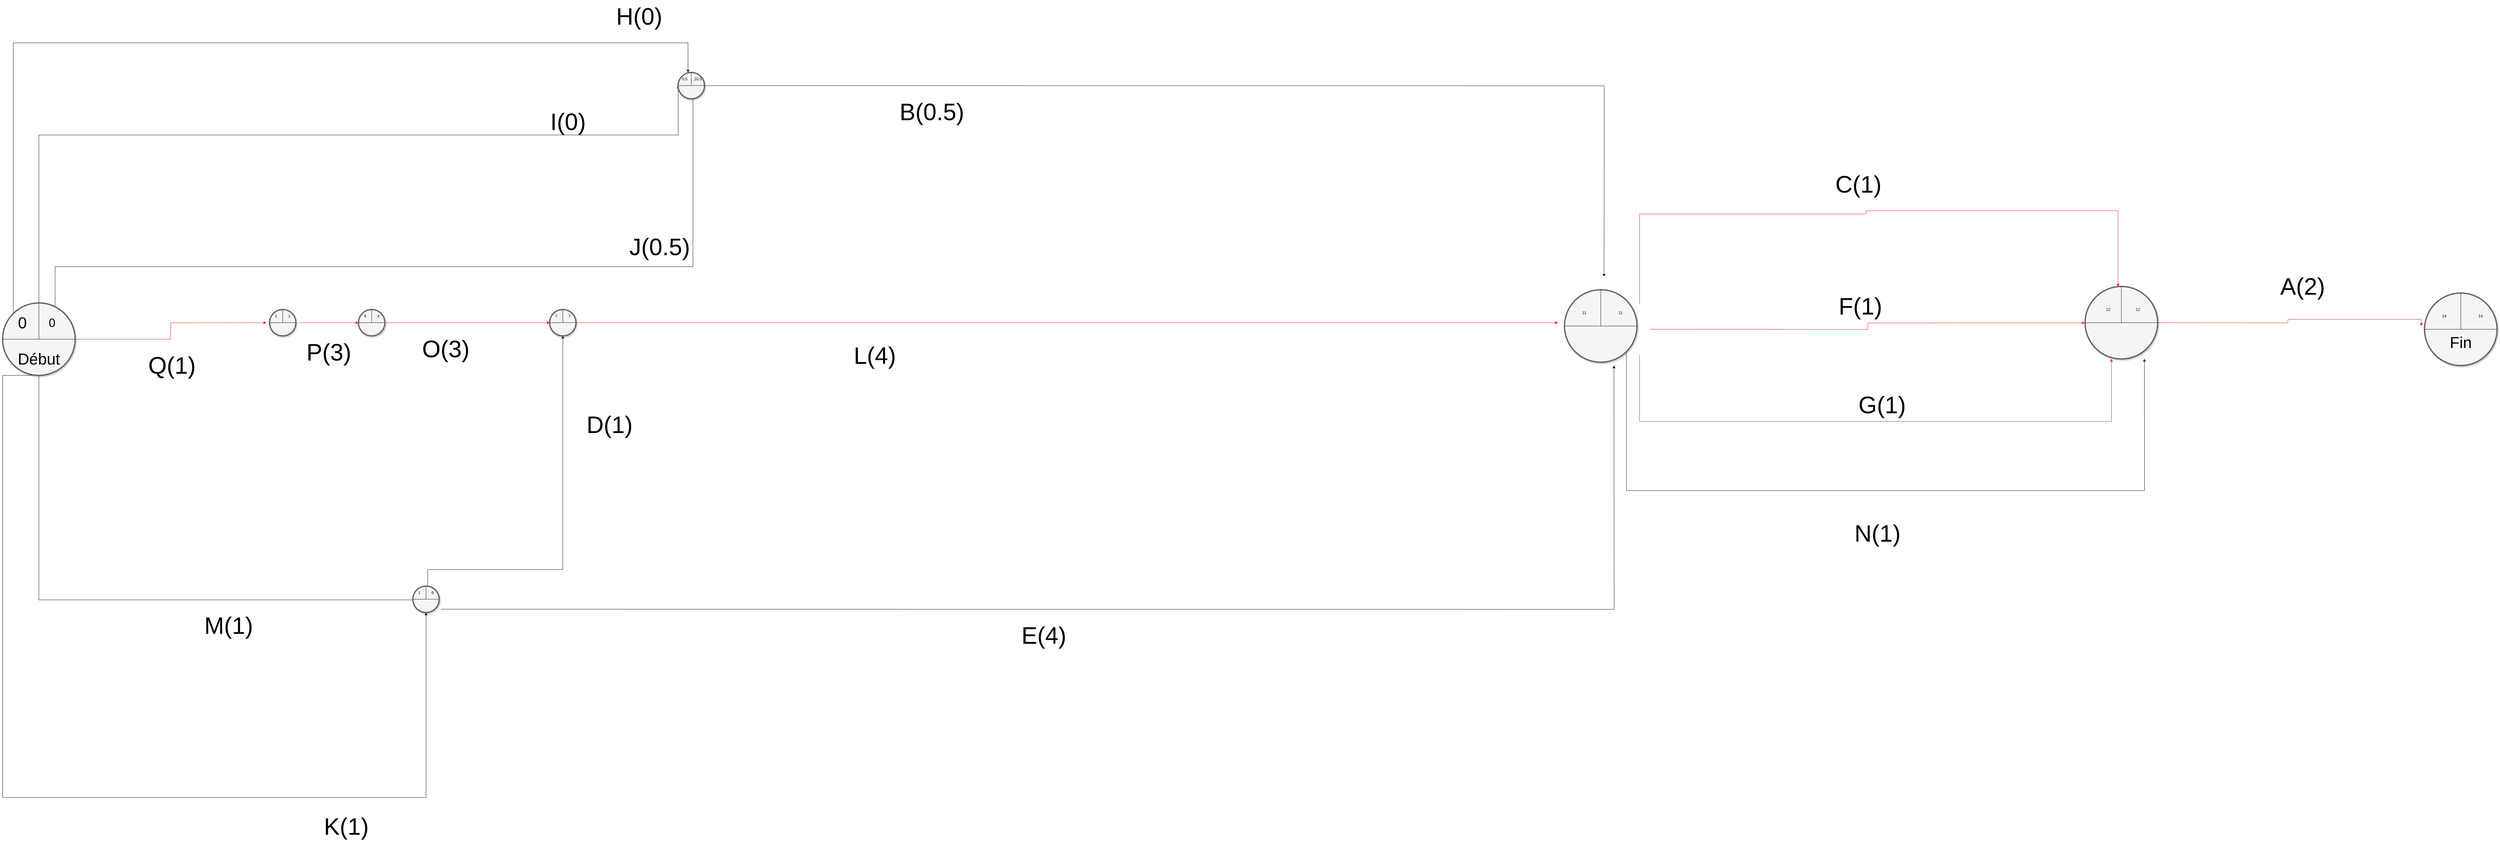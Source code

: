 <mxfile version="14.1.2" type="github">
  <diagram name="Page-1" id="ff44883e-f642-bcb2-894b-16b3d25a3f0b">
    <mxGraphModel dx="5584" dy="2429" grid="1" gridSize="10" guides="1" tooltips="1" connect="1" arrows="1" fold="1" page="1" pageScale="1.5" pageWidth="1169" pageHeight="826" background="#ffffff" math="0" shadow="0">
      <root>
        <mxCell id="0" style=";html=1;" />
        <mxCell id="1" style=";html=1;" parent="0" />
        <mxCell id="fDdPahN6LcoKJZE56jx9-70" style="edgeStyle=orthogonalEdgeStyle;rounded=0;orthogonalLoop=1;jettySize=auto;html=1;exitX=1;exitY=0.5;exitDx=0;exitDy=0;entryX=-0.007;entryY=0.503;entryDx=0;entryDy=0;entryPerimeter=0;strokeColor=#FF0000;" parent="1" target="fDdPahN6LcoKJZE56jx9-128" edge="1">
          <mxGeometry relative="1" as="geometry">
            <mxPoint x="2600" y="420.0" as="sourcePoint" />
            <mxPoint x="3900" y="424" as="targetPoint" />
          </mxGeometry>
        </mxCell>
        <mxCell id="fDdPahN6LcoKJZE56jx9-73" style="edgeStyle=orthogonalEdgeStyle;rounded=0;orthogonalLoop=1;jettySize=auto;html=1;exitX=1;exitY=1;exitDx=0;exitDy=0;entryX=0.409;entryY=1;entryDx=0;entryDy=0;entryPerimeter=0;strokeColor=#FF0000;" parent="1" edge="1">
          <mxGeometry relative="1" as="geometry">
            <mxPoint x="2567.782" y="497.782" as="sourcePoint" />
            <mxPoint x="3999.98" y="510" as="targetPoint" />
            <Array as="points">
              <mxPoint x="2568" y="700" />
              <mxPoint x="4000" y="700" />
            </Array>
          </mxGeometry>
        </mxCell>
        <mxCell id="fDdPahN6LcoKJZE56jx9-74" style="edgeStyle=orthogonalEdgeStyle;rounded=0;orthogonalLoop=1;jettySize=auto;html=1;exitX=1;exitY=0;exitDx=0;exitDy=0;entryX=0.5;entryY=0;entryDx=0;entryDy=0;strokeColor=#FF0000;" parent="1" edge="1">
          <mxGeometry relative="1" as="geometry">
            <mxPoint x="2567.782" y="342.218" as="sourcePoint" />
            <mxPoint x="4020" y="290.0" as="targetPoint" />
            <Array as="points">
              <mxPoint x="2568" y="70" />
              <mxPoint x="3255" y="70" />
              <mxPoint x="3255" y="60" />
              <mxPoint x="4020" y="60" />
            </Array>
          </mxGeometry>
        </mxCell>
        <object label="" id="bCoGWlUz9lbHnmUnVM0s-93">
          <mxCell style="edgeStyle=orthogonalEdgeStyle;rounded=0;orthogonalLoop=1;jettySize=auto;html=1;exitX=1;exitY=0.5;exitDx=0;exitDy=0;" parent="1" edge="1">
            <mxGeometry relative="1" as="geometry">
              <mxPoint x="2460" y="260" as="targetPoint" />
              <mxPoint x="-270" y="-320" as="sourcePoint" />
            </mxGeometry>
          </mxCell>
        </object>
        <mxCell id="bCoGWlUz9lbHnmUnVM0s-97" style="edgeStyle=orthogonalEdgeStyle;rounded=0;orthogonalLoop=1;jettySize=auto;html=1;exitX=1;exitY=0.5;exitDx=0;exitDy=0;entryX=0.5;entryY=1;entryDx=0;entryDy=0;" parent="1" edge="1">
          <mxGeometry relative="1" as="geometry">
            <mxPoint x="2490" y="530" as="targetPoint" />
            <mxPoint x="-1070.0" y="1270" as="sourcePoint" />
          </mxGeometry>
        </mxCell>
        <mxCell id="bCoGWlUz9lbHnmUnVM0s-102" style="edgeStyle=orthogonalEdgeStyle;rounded=0;orthogonalLoop=1;jettySize=auto;html=1;entryX=0.5;entryY=0;entryDx=0;entryDy=0;exitX=0;exitY=0;exitDx=0;exitDy=0;" parent="1" source="fDdPahN6LcoKJZE56jx9-37" edge="1">
          <mxGeometry relative="1" as="geometry">
            <mxPoint x="-2380" y="-390" as="sourcePoint" />
            <mxPoint x="-320" y="-360" as="targetPoint" />
            <Array as="points">
              <mxPoint x="-2368" y="-450" />
              <mxPoint x="-320" y="-450" />
            </Array>
          </mxGeometry>
        </mxCell>
        <mxCell id="bCoGWlUz9lbHnmUnVM0s-103" style="edgeStyle=orthogonalEdgeStyle;rounded=0;orthogonalLoop=1;jettySize=auto;html=1;entryX=0;entryY=0.5;entryDx=0;entryDy=0;exitX=0.5;exitY=0;exitDx=0;exitDy=0;" parent="1" source="fDdPahN6LcoKJZE56jx9-37" edge="1">
          <mxGeometry relative="1" as="geometry">
            <mxPoint x="-2370" y="-320" as="sourcePoint" />
            <mxPoint x="-350" y="-320" as="targetPoint" />
            <Array as="points">
              <mxPoint x="-2290" y="-170" />
              <mxPoint x="-350" y="-170" />
            </Array>
          </mxGeometry>
        </mxCell>
        <mxCell id="bCoGWlUz9lbHnmUnVM0s-104" style="edgeStyle=orthogonalEdgeStyle;rounded=0;orthogonalLoop=1;jettySize=auto;html=1;exitX=0.723;exitY=0.095;exitDx=0;exitDy=0;entryX=0.5;entryY=1;entryDx=0;entryDy=0;exitPerimeter=0;" parent="1" source="fDdPahN6LcoKJZE56jx9-37" edge="1">
          <mxGeometry relative="1" as="geometry">
            <mxPoint x="-595.07" y="-190" as="sourcePoint" />
            <mxPoint x="-305.07" y="-290" as="targetPoint" />
            <Array as="points">
              <mxPoint x="-2241" y="230" />
              <mxPoint x="-305" y="230" />
            </Array>
          </mxGeometry>
        </mxCell>
        <mxCell id="bCoGWlUz9lbHnmUnVM0s-114" style="edgeStyle=orthogonalEdgeStyle;rounded=0;orthogonalLoop=1;jettySize=auto;html=1;exitX=1;exitY=0.5;exitDx=0;exitDy=0;strokeColor=#FF0000;" parent="1" edge="1">
          <mxGeometry relative="1" as="geometry">
            <mxPoint x="2320" y="400" as="targetPoint" />
            <mxPoint x="-660" y="400.0" as="sourcePoint" />
          </mxGeometry>
        </mxCell>
        <mxCell id="bCoGWlUz9lbHnmUnVM0s-117" style="edgeStyle=orthogonalEdgeStyle;rounded=0;orthogonalLoop=1;jettySize=auto;html=1;exitX=1;exitY=0.5;exitDx=0;exitDy=0;entryX=0;entryY=0.5;entryDx=0;entryDy=0;strokeColor=#FF0000;" parent="1" edge="1">
          <mxGeometry relative="1" as="geometry">
            <mxPoint x="-1500" y="400.0" as="sourcePoint" />
            <mxPoint x="-1320" y="400.0" as="targetPoint" />
          </mxGeometry>
        </mxCell>
        <mxCell id="bCoGWlUz9lbHnmUnVM0s-120" style="edgeStyle=orthogonalEdgeStyle;rounded=0;orthogonalLoop=1;jettySize=auto;html=1;exitX=1;exitY=0.5;exitDx=0;exitDy=0;entryX=0;entryY=0.5;entryDx=0;entryDy=0;strokeColor=#FF0000;" parent="1" source="fDdPahN6LcoKJZE56jx9-111" edge="1">
          <mxGeometry relative="1" as="geometry">
            <mxPoint x="-980.0" y="400.0" as="sourcePoint" />
            <mxPoint x="-740" y="400.0" as="targetPoint" />
          </mxGeometry>
        </mxCell>
        <mxCell id="bCoGWlUz9lbHnmUnVM0s-116" style="edgeStyle=orthogonalEdgeStyle;rounded=0;orthogonalLoop=1;jettySize=auto;html=1;exitX=0.5;exitY=0;exitDx=0;exitDy=0;entryX=0.5;entryY=1;entryDx=0;entryDy=0;" parent="1" edge="1">
          <mxGeometry relative="1" as="geometry">
            <mxPoint x="-1110" y="1230" as="sourcePoint" />
            <mxPoint x="-700" y="440.0" as="targetPoint" />
            <Array as="points">
              <mxPoint x="-1110" y="1150" />
              <mxPoint x="-700" y="1150" />
            </Array>
          </mxGeometry>
        </mxCell>
        <mxCell id="fDdPahN6LcoKJZE56jx9-76" style="edgeStyle=orthogonalEdgeStyle;rounded=0;orthogonalLoop=1;jettySize=auto;html=1;exitX=1;exitY=0.5;exitDx=0;exitDy=0;strokeColor=#FF0000;" parent="1" edge="1">
          <mxGeometry relative="1" as="geometry">
            <mxPoint x="4130.0" y="400.0" as="sourcePoint" />
            <mxPoint x="4940" y="410" as="targetPoint" />
          </mxGeometry>
        </mxCell>
        <mxCell id="fDdPahN6LcoKJZE56jx9-3" value="&lt;font style=&quot;font-size: 48px&quot;&gt;&lt;br&gt;&lt;/font&gt;" style="text;html=1;strokeColor=none;fillColor=none;align=center;verticalAlign=middle;whiteSpace=wrap;rounded=0;" parent="1" vertex="1">
          <mxGeometry x="-330" y="470" width="410" height="20" as="geometry" />
        </mxCell>
        <mxCell id="fDdPahN6LcoKJZE56jx9-12" value="&lt;font style=&quot;font-size: 72px&quot;&gt;A(2)&lt;/font&gt;" style="text;html=1;strokeColor=none;fillColor=none;align=center;verticalAlign=middle;whiteSpace=wrap;rounded=0;" parent="1" vertex="1">
          <mxGeometry x="4560" y="280" width="40" height="20" as="geometry" />
        </mxCell>
        <mxCell id="fDdPahN6LcoKJZE56jx9-13" value="&lt;font style=&quot;font-size: 72px&quot;&gt;L(4)&lt;/font&gt;" style="text;whiteSpace=wrap;html=1;" parent="1" vertex="1">
          <mxGeometry x="181" y="450" width="90" height="40" as="geometry" />
        </mxCell>
        <mxCell id="fDdPahN6LcoKJZE56jx9-15" value="&lt;font style=&quot;font-size: 72px&quot;&gt;E(4)&lt;/font&gt;" style="text;whiteSpace=wrap;html=1;" parent="1" vertex="1">
          <mxGeometry x="690" y="1300" width="90" height="40" as="geometry" />
        </mxCell>
        <mxCell id="fDdPahN6LcoKJZE56jx9-19" value="&lt;font style=&quot;font-size: 72px&quot;&gt;K(1)&lt;/font&gt;" style="text;whiteSpace=wrap;html=1;" parent="1" vertex="1">
          <mxGeometry x="-1427" y="1880" width="90" height="40" as="geometry" />
        </mxCell>
        <mxCell id="fDdPahN6LcoKJZE56jx9-20" value="&lt;font style=&quot;font-size: 72px&quot;&gt;M(1)&lt;/font&gt;" style="text;whiteSpace=wrap;html=1;" parent="1" vertex="1">
          <mxGeometry x="-1790" y="1270" width="90" height="40" as="geometry" />
        </mxCell>
        <mxCell id="fDdPahN6LcoKJZE56jx9-23" value="&lt;font style=&quot;font-size: 72px&quot;&gt;O(3)&lt;/font&gt;" style="text;html=1;strokeColor=none;fillColor=none;align=center;verticalAlign=middle;whiteSpace=wrap;rounded=0;" parent="1" vertex="1">
          <mxGeometry x="-1075" y="470" width="40" height="20" as="geometry" />
        </mxCell>
        <mxCell id="fDdPahN6LcoKJZE56jx9-24" value="&lt;font style=&quot;font-size: 72px&quot;&gt;P(3)&lt;/font&gt;" style="text;whiteSpace=wrap;html=1;" parent="1" vertex="1">
          <mxGeometry x="-1480" y="440" width="90" height="40" as="geometry" />
        </mxCell>
        <mxCell id="fDdPahN6LcoKJZE56jx9-25" value="&lt;font style=&quot;font-size: 72px&quot;&gt;Q(1)&lt;/font&gt;" style="text;whiteSpace=wrap;html=1;" parent="1" vertex="1">
          <mxGeometry x="-1960" y="480" width="120" height="50" as="geometry" />
        </mxCell>
        <mxCell id="fDdPahN6LcoKJZE56jx9-26" value="&lt;font style=&quot;font-size: 72px&quot;&gt;D(1)&lt;/font&gt;" style="text;whiteSpace=wrap;html=1;" parent="1" vertex="1">
          <mxGeometry x="-630" y="660" width="90" height="40" as="geometry" />
        </mxCell>
        <mxCell id="fDdPahN6LcoKJZE56jx9-30" value="&lt;font style=&quot;font-size: 72px&quot;&gt;B(0.5)&lt;/font&gt;" style="text;whiteSpace=wrap;html=1;" parent="1" vertex="1">
          <mxGeometry x="320" y="-290" width="90" height="40" as="geometry" />
        </mxCell>
        <mxCell id="fDdPahN6LcoKJZE56jx9-31" value="&lt;font style=&quot;font-size: 72px&quot;&gt;H(0)&lt;/font&gt;" style="text;whiteSpace=wrap;html=1;" parent="1" vertex="1">
          <mxGeometry x="-540" y="-580" width="120" height="50" as="geometry" />
        </mxCell>
        <mxCell id="fDdPahN6LcoKJZE56jx9-32" value="&lt;font style=&quot;font-size: 72px&quot;&gt;I(0)&lt;/font&gt;" style="text;whiteSpace=wrap;html=1;" parent="1" vertex="1">
          <mxGeometry x="-740" y="-260" width="120" height="50" as="geometry" />
        </mxCell>
        <mxCell id="fDdPahN6LcoKJZE56jx9-33" value="&lt;font style=&quot;font-size: 72px&quot;&gt;J(0.5)&lt;/font&gt;" style="text;whiteSpace=wrap;html=1;" parent="1" vertex="1">
          <mxGeometry x="-500" y="120" width="120" height="50" as="geometry" />
        </mxCell>
        <mxCell id="fDdPahN6LcoKJZE56jx9-52" style="edgeStyle=orthogonalEdgeStyle;rounded=0;orthogonalLoop=1;jettySize=auto;html=1;exitX=1;exitY=0.5;exitDx=0;exitDy=0;strokeColor=#FF0000;" parent="1" source="fDdPahN6LcoKJZE56jx9-37" edge="1">
          <mxGeometry relative="1" as="geometry">
            <mxPoint x="-1600" y="400" as="targetPoint" />
          </mxGeometry>
        </mxCell>
        <mxCell id="fDdPahN6LcoKJZE56jx9-54" style="edgeStyle=orthogonalEdgeStyle;rounded=0;orthogonalLoop=1;jettySize=auto;html=1;exitX=0.5;exitY=1;exitDx=0;exitDy=0;entryX=0;entryY=0;entryDx=0;entryDy=0;" parent="1" source="fDdPahN6LcoKJZE56jx9-37" edge="1">
          <mxGeometry relative="1" as="geometry">
            <mxPoint x="-1138.284" y="1241.716" as="targetPoint" />
            <Array as="points">
              <mxPoint x="-2290" y="1242" />
            </Array>
          </mxGeometry>
        </mxCell>
        <mxCell id="fDdPahN6LcoKJZE56jx9-55" style="edgeStyle=orthogonalEdgeStyle;rounded=0;orthogonalLoop=1;jettySize=auto;html=1;exitX=0.5;exitY=1;exitDx=0;exitDy=0;entryX=0.5;entryY=1;entryDx=0;entryDy=0;" parent="1" source="fDdPahN6LcoKJZE56jx9-37" target="fDdPahN6LcoKJZE56jx9-117" edge="1">
          <mxGeometry relative="1" as="geometry">
            <mxPoint x="-1079.68" y="1308.16" as="targetPoint" />
            <Array as="points">
              <mxPoint x="-2400" y="560" />
              <mxPoint x="-2400" y="1842" />
              <mxPoint x="-1115" y="1842" />
            </Array>
          </mxGeometry>
        </mxCell>
        <mxCell id="fDdPahN6LcoKJZE56jx9-37" value="" style="ellipse;whiteSpace=wrap;html=1;rounded=0;shadow=1;strokeColor=#666666;strokeWidth=4;fontSize=30;align=center;fillColor=#f5f5f5;" parent="1" vertex="1">
          <mxGeometry x="-2400" y="340" width="220" height="220" as="geometry" />
        </mxCell>
        <mxCell id="fDdPahN6LcoKJZE56jx9-40" value="" style="endArrow=none;html=1;entryX=0;entryY=0.5;entryDx=0;entryDy=0;exitX=1;exitY=0.5;exitDx=0;exitDy=0;" parent="1" source="fDdPahN6LcoKJZE56jx9-37" target="fDdPahN6LcoKJZE56jx9-37" edge="1">
          <mxGeometry width="50" height="50" relative="1" as="geometry">
            <mxPoint x="-2480" y="470" as="sourcePoint" />
            <mxPoint x="-2430" y="420" as="targetPoint" />
          </mxGeometry>
        </mxCell>
        <mxCell id="fDdPahN6LcoKJZE56jx9-41" value="" style="endArrow=none;html=1;entryX=0.5;entryY=0;entryDx=0;entryDy=0;" parent="1" target="fDdPahN6LcoKJZE56jx9-37" edge="1">
          <mxGeometry width="50" height="50" relative="1" as="geometry">
            <mxPoint x="-2290" y="450" as="sourcePoint" />
            <mxPoint x="-2510" y="410" as="targetPoint" />
          </mxGeometry>
        </mxCell>
        <mxCell id="fDdPahN6LcoKJZE56jx9-42" value="&lt;font style=&quot;font-size: 48px&quot;&gt;Début&lt;/font&gt;" style="text;html=1;strokeColor=none;fillColor=none;align=center;verticalAlign=middle;whiteSpace=wrap;rounded=0;" parent="1" vertex="1">
          <mxGeometry x="-2310" y="500" width="40" height="20" as="geometry" />
        </mxCell>
        <mxCell id="fDdPahN6LcoKJZE56jx9-59" value="&lt;font style=&quot;font-size: 72px&quot;&gt;C(1)&lt;/font&gt;" style="text;whiteSpace=wrap;html=1;" parent="1" vertex="1">
          <mxGeometry x="3160" y="-70" width="120" height="50" as="geometry" />
        </mxCell>
        <mxCell id="fDdPahN6LcoKJZE56jx9-60" value="&lt;font style=&quot;font-size: 72px&quot;&gt;F(1)&lt;/font&gt;" style="text;whiteSpace=wrap;html=1;" parent="1" vertex="1">
          <mxGeometry x="3170" y="300" width="130" height="50" as="geometry" />
        </mxCell>
        <mxCell id="fDdPahN6LcoKJZE56jx9-61" value="&lt;font style=&quot;font-size: 72px&quot;&gt;G(1)&lt;/font&gt;" style="text;whiteSpace=wrap;html=1;" parent="1" vertex="1">
          <mxGeometry x="3230" y="600" width="120" height="50" as="geometry" />
        </mxCell>
        <mxCell id="fDdPahN6LcoKJZE56jx9-75" value="" style="ellipse;whiteSpace=wrap;html=1;rounded=0;shadow=1;strokeColor=#666666;strokeWidth=4;fontSize=30;align=center;fillColor=#f5f5f5;" parent="1" vertex="1">
          <mxGeometry x="4950" y="310" width="220" height="220" as="geometry" />
        </mxCell>
        <mxCell id="fDdPahN6LcoKJZE56jx9-78" value="" style="endArrow=none;html=1;entryX=0.5;entryY=0;entryDx=0;entryDy=0;" parent="1" target="fDdPahN6LcoKJZE56jx9-75" edge="1">
          <mxGeometry width="50" height="50" relative="1" as="geometry">
            <mxPoint x="5060" y="420" as="sourcePoint" />
            <mxPoint x="3540" y="450" as="targetPoint" />
          </mxGeometry>
        </mxCell>
        <mxCell id="fDdPahN6LcoKJZE56jx9-79" value="" style="endArrow=none;html=1;entryX=1;entryY=0.5;entryDx=0;entryDy=0;exitX=0;exitY=0.5;exitDx=0;exitDy=0;" parent="1" source="fDdPahN6LcoKJZE56jx9-75" target="fDdPahN6LcoKJZE56jx9-75" edge="1">
          <mxGeometry width="50" height="50" relative="1" as="geometry">
            <mxPoint x="5030" y="450.0" as="sourcePoint" />
            <mxPoint x="5030" y="350.0" as="targetPoint" />
          </mxGeometry>
        </mxCell>
        <mxCell id="fDdPahN6LcoKJZE56jx9-80" value="&lt;font style=&quot;font-size: 48px&quot;&gt;Fin&lt;/font&gt;" style="text;html=1;strokeColor=none;fillColor=none;align=center;verticalAlign=middle;whiteSpace=wrap;rounded=0;" parent="1" vertex="1">
          <mxGeometry x="5040" y="450" width="40" height="20" as="geometry" />
        </mxCell>
        <mxCell id="fDdPahN6LcoKJZE56jx9-96" value="" style="ellipse;whiteSpace=wrap;html=1;rounded=0;shadow=1;strokeColor=#666666;strokeWidth=4;fontSize=30;align=center;fillColor=#f5f5f5;" parent="1" vertex="1">
          <mxGeometry x="-350" y="-360" width="80" height="80" as="geometry" />
        </mxCell>
        <mxCell id="fDdPahN6LcoKJZE56jx9-97" value="" style="endArrow=none;html=1;exitX=0;exitY=0.5;exitDx=0;exitDy=0;entryX=0.979;entryY=0.496;entryDx=0;entryDy=0;entryPerimeter=0;" parent="1" source="fDdPahN6LcoKJZE56jx9-96" target="fDdPahN6LcoKJZE56jx9-96" edge="1">
          <mxGeometry width="50" height="50" relative="1" as="geometry">
            <mxPoint x="-650" y="-410" as="sourcePoint" />
            <mxPoint x="-600" y="-460" as="targetPoint" />
          </mxGeometry>
        </mxCell>
        <mxCell id="fDdPahN6LcoKJZE56jx9-98" value="" style="endArrow=none;html=1;entryX=0.5;entryY=0;entryDx=0;entryDy=0;" parent="1" target="fDdPahN6LcoKJZE56jx9-96" edge="1">
          <mxGeometry width="50" height="50" relative="1" as="geometry">
            <mxPoint x="-310" y="-320" as="sourcePoint" />
            <mxPoint x="-580" y="-470" as="targetPoint" />
          </mxGeometry>
        </mxCell>
        <mxCell id="fDdPahN6LcoKJZE56jx9-108" value="" style="ellipse;whiteSpace=wrap;html=1;rounded=0;shadow=1;strokeColor=#666666;strokeWidth=4;fontSize=30;align=center;fillColor=#f5f5f5;" parent="1" vertex="1">
          <mxGeometry x="-740" y="360" width="80" height="80" as="geometry" />
        </mxCell>
        <mxCell id="fDdPahN6LcoKJZE56jx9-109" value="" style="endArrow=none;html=1;exitX=0;exitY=0.5;exitDx=0;exitDy=0;entryX=0.979;entryY=0.496;entryDx=0;entryDy=0;entryPerimeter=0;" parent="1" source="fDdPahN6LcoKJZE56jx9-108" target="fDdPahN6LcoKJZE56jx9-108" edge="1">
          <mxGeometry width="50" height="50" relative="1" as="geometry">
            <mxPoint x="-730" y="430" as="sourcePoint" />
            <mxPoint x="-680" y="380" as="targetPoint" />
          </mxGeometry>
        </mxCell>
        <mxCell id="fDdPahN6LcoKJZE56jx9-110" value="" style="endArrow=none;html=1;entryX=0.5;entryY=0;entryDx=0;entryDy=0;" parent="1" target="fDdPahN6LcoKJZE56jx9-108" edge="1">
          <mxGeometry width="50" height="50" relative="1" as="geometry">
            <mxPoint x="-700" y="400.0" as="sourcePoint" />
            <mxPoint x="-660" y="370" as="targetPoint" />
          </mxGeometry>
        </mxCell>
        <mxCell id="fDdPahN6LcoKJZE56jx9-111" value="" style="ellipse;whiteSpace=wrap;html=1;rounded=0;shadow=1;strokeColor=#666666;strokeWidth=4;fontSize=30;align=center;fillColor=#f5f5f5;" parent="1" vertex="1">
          <mxGeometry x="-1320" y="360" width="80" height="80" as="geometry" />
        </mxCell>
        <mxCell id="fDdPahN6LcoKJZE56jx9-112" value="" style="endArrow=none;html=1;exitX=0;exitY=0.5;exitDx=0;exitDy=0;entryX=0.979;entryY=0.496;entryDx=0;entryDy=0;entryPerimeter=0;" parent="1" source="fDdPahN6LcoKJZE56jx9-111" target="fDdPahN6LcoKJZE56jx9-111" edge="1">
          <mxGeometry width="50" height="50" relative="1" as="geometry">
            <mxPoint x="-1310" y="430" as="sourcePoint" />
            <mxPoint x="-1260" y="380" as="targetPoint" />
          </mxGeometry>
        </mxCell>
        <mxCell id="fDdPahN6LcoKJZE56jx9-113" value="" style="endArrow=none;html=1;entryX=0.5;entryY=0;entryDx=0;entryDy=0;" parent="1" target="fDdPahN6LcoKJZE56jx9-111" edge="1">
          <mxGeometry width="50" height="50" relative="1" as="geometry">
            <mxPoint x="-1280" y="400.0" as="sourcePoint" />
            <mxPoint x="-1240" y="370" as="targetPoint" />
          </mxGeometry>
        </mxCell>
        <mxCell id="fDdPahN6LcoKJZE56jx9-114" value="" style="ellipse;whiteSpace=wrap;html=1;rounded=0;shadow=1;strokeColor=#666666;strokeWidth=4;fontSize=30;align=center;fillColor=#f5f5f5;" parent="1" vertex="1">
          <mxGeometry x="-1590" y="360" width="80" height="80" as="geometry" />
        </mxCell>
        <mxCell id="fDdPahN6LcoKJZE56jx9-115" value="" style="endArrow=none;html=1;exitX=0;exitY=0.5;exitDx=0;exitDy=0;entryX=0.979;entryY=0.496;entryDx=0;entryDy=0;entryPerimeter=0;" parent="1" source="fDdPahN6LcoKJZE56jx9-114" target="fDdPahN6LcoKJZE56jx9-114" edge="1">
          <mxGeometry width="50" height="50" relative="1" as="geometry">
            <mxPoint x="-1580" y="430" as="sourcePoint" />
            <mxPoint x="-1530" y="380" as="targetPoint" />
          </mxGeometry>
        </mxCell>
        <mxCell id="fDdPahN6LcoKJZE56jx9-116" value="" style="endArrow=none;html=1;entryX=0.5;entryY=0;entryDx=0;entryDy=0;" parent="1" target="fDdPahN6LcoKJZE56jx9-114" edge="1">
          <mxGeometry width="50" height="50" relative="1" as="geometry">
            <mxPoint x="-1550" y="400.0" as="sourcePoint" />
            <mxPoint x="-1510" y="370" as="targetPoint" />
          </mxGeometry>
        </mxCell>
        <mxCell id="fDdPahN6LcoKJZE56jx9-117" value="" style="ellipse;whiteSpace=wrap;html=1;rounded=0;shadow=1;strokeColor=#666666;strokeWidth=4;fontSize=30;align=center;fillColor=#f5f5f5;" parent="1" vertex="1">
          <mxGeometry x="-1155" y="1200" width="80" height="80" as="geometry" />
        </mxCell>
        <mxCell id="fDdPahN6LcoKJZE56jx9-118" value="" style="endArrow=none;html=1;exitX=0;exitY=0.5;exitDx=0;exitDy=0;entryX=0.979;entryY=0.496;entryDx=0;entryDy=0;entryPerimeter=0;" parent="1" source="fDdPahN6LcoKJZE56jx9-117" target="fDdPahN6LcoKJZE56jx9-117" edge="1">
          <mxGeometry width="50" height="50" relative="1" as="geometry">
            <mxPoint x="-1145" y="1270" as="sourcePoint" />
            <mxPoint x="-1095" y="1220" as="targetPoint" />
          </mxGeometry>
        </mxCell>
        <mxCell id="fDdPahN6LcoKJZE56jx9-119" value="" style="endArrow=none;html=1;entryX=0.5;entryY=0;entryDx=0;entryDy=0;" parent="1" target="fDdPahN6LcoKJZE56jx9-117" edge="1">
          <mxGeometry width="50" height="50" relative="1" as="geometry">
            <mxPoint x="-1115" y="1240.0" as="sourcePoint" />
            <mxPoint x="-1075" y="1210" as="targetPoint" />
          </mxGeometry>
        </mxCell>
        <mxCell id="tMoihJw8cvRlB89Nr6nR-1" style="edgeStyle=orthogonalEdgeStyle;rounded=0;orthogonalLoop=1;jettySize=auto;html=1;exitX=1;exitY=1;exitDx=0;exitDy=0;entryX=0.818;entryY=1;entryDx=0;entryDy=0;entryPerimeter=0;" edge="1" parent="1" source="fDdPahN6LcoKJZE56jx9-124" target="fDdPahN6LcoKJZE56jx9-128">
          <mxGeometry relative="1" as="geometry">
            <Array as="points">
              <mxPoint x="2528" y="910" />
              <mxPoint x="4100" y="910" />
            </Array>
          </mxGeometry>
        </mxCell>
        <mxCell id="fDdPahN6LcoKJZE56jx9-124" value="" style="ellipse;whiteSpace=wrap;html=1;rounded=0;shadow=1;strokeColor=#666666;strokeWidth=4;fontSize=30;align=center;fillColor=#f5f5f5;" parent="1" vertex="1">
          <mxGeometry x="2340" y="300" width="220" height="220" as="geometry" />
        </mxCell>
        <mxCell id="fDdPahN6LcoKJZE56jx9-125" value="" style="endArrow=none;html=1;entryX=0;entryY=0.5;entryDx=0;entryDy=0;exitX=1;exitY=0.5;exitDx=0;exitDy=0;" parent="1" source="fDdPahN6LcoKJZE56jx9-124" target="fDdPahN6LcoKJZE56jx9-124" edge="1">
          <mxGeometry width="50" height="50" relative="1" as="geometry">
            <mxPoint x="2260" y="430" as="sourcePoint" />
            <mxPoint x="2310" y="380" as="targetPoint" />
          </mxGeometry>
        </mxCell>
        <mxCell id="fDdPahN6LcoKJZE56jx9-126" value="" style="endArrow=none;html=1;entryX=0.5;entryY=0;entryDx=0;entryDy=0;" parent="1" target="fDdPahN6LcoKJZE56jx9-124" edge="1">
          <mxGeometry width="50" height="50" relative="1" as="geometry">
            <mxPoint x="2450" y="410.0" as="sourcePoint" />
            <mxPoint x="2230" y="370" as="targetPoint" />
          </mxGeometry>
        </mxCell>
        <mxCell id="fDdPahN6LcoKJZE56jx9-128" value="" style="ellipse;whiteSpace=wrap;html=1;rounded=0;shadow=1;strokeColor=#666666;strokeWidth=4;fontSize=30;align=center;fillColor=#f5f5f5;" parent="1" vertex="1">
          <mxGeometry x="3920" y="290" width="220" height="220" as="geometry" />
        </mxCell>
        <mxCell id="fDdPahN6LcoKJZE56jx9-129" value="" style="endArrow=none;html=1;entryX=0;entryY=0.5;entryDx=0;entryDy=0;exitX=1;exitY=0.5;exitDx=0;exitDy=0;" parent="1" source="fDdPahN6LcoKJZE56jx9-128" target="fDdPahN6LcoKJZE56jx9-128" edge="1">
          <mxGeometry width="50" height="50" relative="1" as="geometry">
            <mxPoint x="3840" y="420" as="sourcePoint" />
            <mxPoint x="3890" y="370" as="targetPoint" />
          </mxGeometry>
        </mxCell>
        <mxCell id="fDdPahN6LcoKJZE56jx9-130" value="" style="endArrow=none;html=1;entryX=0.5;entryY=0;entryDx=0;entryDy=0;" parent="1" target="fDdPahN6LcoKJZE56jx9-128" edge="1">
          <mxGeometry width="50" height="50" relative="1" as="geometry">
            <mxPoint x="4030" y="400.0" as="sourcePoint" />
            <mxPoint x="3810" y="360" as="targetPoint" />
          </mxGeometry>
        </mxCell>
        <mxCell id="fDdPahN6LcoKJZE56jx9-133" value="&lt;font style=&quot;font-size: 48px&quot;&gt;0&lt;/font&gt;" style="text;html=1;strokeColor=none;fillColor=none;align=center;verticalAlign=middle;whiteSpace=wrap;rounded=0;" parent="1" vertex="1">
          <mxGeometry x="-2360" y="390" width="40" height="20" as="geometry" />
        </mxCell>
        <mxCell id="fDdPahN6LcoKJZE56jx9-134" value="0.5" style="text;html=1;strokeColor=none;fillColor=none;align=center;verticalAlign=middle;whiteSpace=wrap;rounded=0;" parent="1" vertex="1">
          <mxGeometry x="-350" y="-350" width="40" height="20" as="geometry" />
        </mxCell>
        <mxCell id="fDdPahN6LcoKJZE56jx9-137" value="1" style="text;html=1;strokeColor=none;fillColor=none;align=center;verticalAlign=middle;whiteSpace=wrap;rounded=0;" parent="1" vertex="1">
          <mxGeometry x="-1590" y="370" width="40" height="20" as="geometry" />
        </mxCell>
        <mxCell id="fDdPahN6LcoKJZE56jx9-138" value="4" style="text;html=1;strokeColor=none;fillColor=none;align=center;verticalAlign=middle;whiteSpace=wrap;rounded=0;" parent="1" vertex="1">
          <mxGeometry x="-1320" y="370" width="40" height="20" as="geometry" />
        </mxCell>
        <mxCell id="fDdPahN6LcoKJZE56jx9-139" value="7" style="text;html=1;strokeColor=none;fillColor=none;align=center;verticalAlign=middle;whiteSpace=wrap;rounded=0;" parent="1" vertex="1">
          <mxGeometry x="-740" y="370" width="40" height="20" as="geometry" />
        </mxCell>
        <mxCell id="fDdPahN6LcoKJZE56jx9-140" value="1" style="text;html=1;strokeColor=none;fillColor=none;align=center;verticalAlign=middle;whiteSpace=wrap;rounded=0;" parent="1" vertex="1">
          <mxGeometry x="-1155" y="1210" width="40" height="20" as="geometry" />
        </mxCell>
        <mxCell id="fDdPahN6LcoKJZE56jx9-141" value="11" style="text;html=1;strokeColor=none;fillColor=none;align=center;verticalAlign=middle;whiteSpace=wrap;rounded=0;" parent="1" vertex="1">
          <mxGeometry x="2380" y="360" width="40" height="20" as="geometry" />
        </mxCell>
        <mxCell id="fDdPahN6LcoKJZE56jx9-142" value="12" style="text;html=1;strokeColor=none;fillColor=none;align=center;verticalAlign=middle;whiteSpace=wrap;rounded=0;" parent="1" vertex="1">
          <mxGeometry x="3970" y="350" width="40" height="20" as="geometry" />
        </mxCell>
        <mxCell id="fDdPahN6LcoKJZE56jx9-143" value="14" style="text;html=1;strokeColor=none;fillColor=none;align=center;verticalAlign=middle;whiteSpace=wrap;rounded=0;" parent="1" vertex="1">
          <mxGeometry x="4990" y="370" width="40" height="20" as="geometry" />
        </mxCell>
        <mxCell id="fDdPahN6LcoKJZE56jx9-144" value="14" style="text;html=1;strokeColor=none;fillColor=none;align=center;verticalAlign=middle;whiteSpace=wrap;rounded=0;" parent="1" vertex="1">
          <mxGeometry x="5100" y="370" width="40" height="20" as="geometry" />
        </mxCell>
        <mxCell id="fDdPahN6LcoKJZE56jx9-145" value="12" style="text;html=1;strokeColor=none;fillColor=none;align=center;verticalAlign=middle;whiteSpace=wrap;rounded=0;" parent="1" vertex="1">
          <mxGeometry x="4060" y="350" width="40" height="20" as="geometry" />
        </mxCell>
        <mxCell id="fDdPahN6LcoKJZE56jx9-146" value="11" style="text;html=1;strokeColor=none;fillColor=none;align=center;verticalAlign=middle;whiteSpace=wrap;rounded=0;" parent="1" vertex="1">
          <mxGeometry x="2490" y="360" width="40" height="20" as="geometry" />
        </mxCell>
        <mxCell id="fDdPahN6LcoKJZE56jx9-149" value="10.5" style="text;html=1;strokeColor=none;fillColor=none;align=center;verticalAlign=middle;whiteSpace=wrap;rounded=0;" parent="1" vertex="1">
          <mxGeometry x="-310" y="-350" width="40" height="20" as="geometry" />
        </mxCell>
        <mxCell id="fDdPahN6LcoKJZE56jx9-152" value="7" style="text;html=1;strokeColor=none;fillColor=none;align=center;verticalAlign=middle;whiteSpace=wrap;rounded=0;" parent="1" vertex="1">
          <mxGeometry x="-700" y="370" width="40" height="20" as="geometry" />
        </mxCell>
        <mxCell id="fDdPahN6LcoKJZE56jx9-153" value="6" style="text;html=1;strokeColor=none;fillColor=none;align=center;verticalAlign=middle;whiteSpace=wrap;rounded=0;" parent="1" vertex="1">
          <mxGeometry x="-1115" y="1210" width="40" height="20" as="geometry" />
        </mxCell>
        <mxCell id="fDdPahN6LcoKJZE56jx9-156" value="4" style="text;html=1;strokeColor=none;fillColor=none;align=center;verticalAlign=middle;whiteSpace=wrap;rounded=0;" parent="1" vertex="1">
          <mxGeometry x="-1280" y="370" width="40" height="20" as="geometry" />
        </mxCell>
        <mxCell id="fDdPahN6LcoKJZE56jx9-157" value="1" style="text;html=1;strokeColor=none;fillColor=none;align=center;verticalAlign=middle;whiteSpace=wrap;rounded=0;" parent="1" vertex="1">
          <mxGeometry x="-1550" y="370" width="40" height="20" as="geometry" />
        </mxCell>
        <mxCell id="fDdPahN6LcoKJZE56jx9-158" value="&lt;font style=&quot;font-size: 36px&quot;&gt;0&lt;/font&gt;" style="text;html=1;strokeColor=none;fillColor=none;align=center;verticalAlign=middle;whiteSpace=wrap;rounded=0;" parent="1" vertex="1">
          <mxGeometry x="-2270" y="390" width="40" height="20" as="geometry" />
        </mxCell>
        <mxCell id="tMoihJw8cvRlB89Nr6nR-2" value="&lt;font style=&quot;font-size: 72px&quot;&gt;N(1)&lt;/font&gt;" style="text;html=1;strokeColor=none;fillColor=none;align=center;verticalAlign=middle;whiteSpace=wrap;rounded=0;" vertex="1" parent="1">
          <mxGeometry x="3270" y="1030" width="40" height="20" as="geometry" />
        </mxCell>
      </root>
    </mxGraphModel>
  </diagram>
</mxfile>
